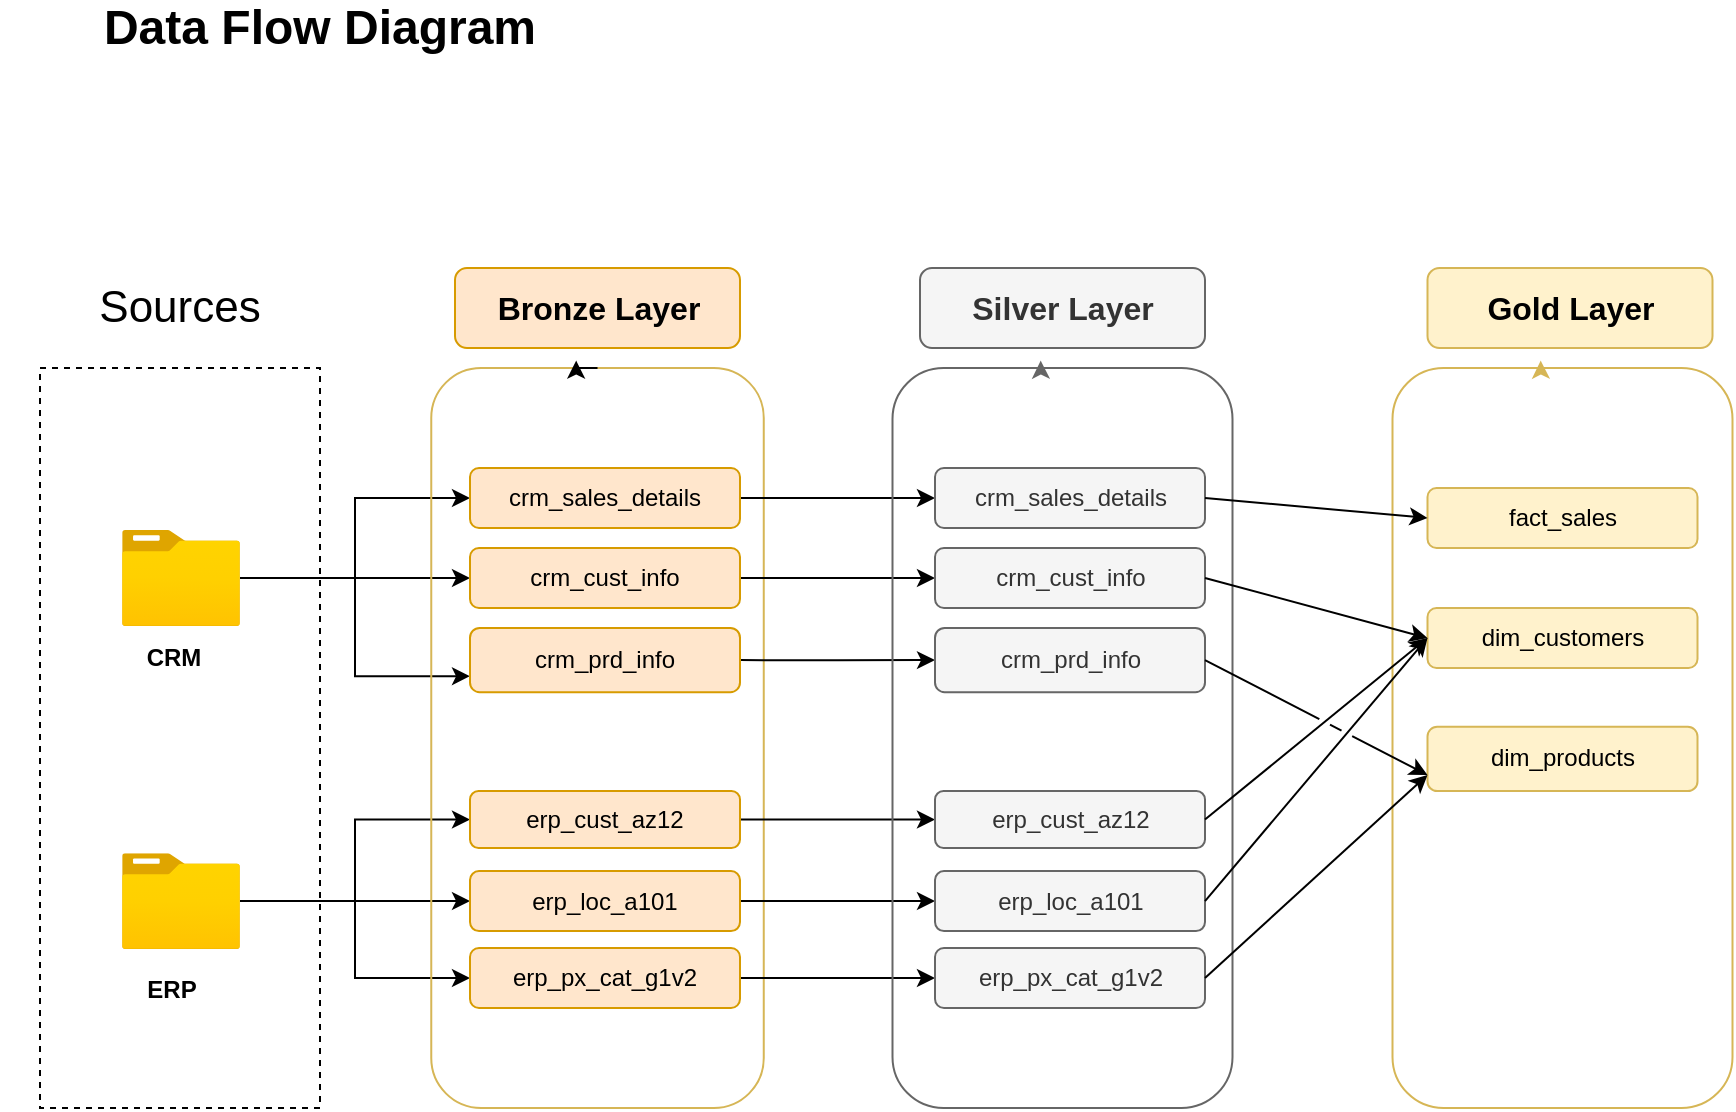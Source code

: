 <mxfile version="26.0.9">
  <diagram name="Page-1" id="8SAmYNXtpkGQ11YWcc8L">
    <mxGraphModel dx="1804" dy="761" grid="1" gridSize="10" guides="1" tooltips="1" connect="1" arrows="1" fold="1" page="1" pageScale="1" pageWidth="850" pageHeight="1100" math="0" shadow="0">
      <root>
        <mxCell id="0" />
        <mxCell id="1" parent="0" />
        <mxCell id="H7nxpd0ft--xDJzWJZUR-1" value="&lt;b&gt;&lt;font style=&quot;font-size: 24px;&quot;&gt;Data Flow Diagram&lt;/font&gt;&lt;/b&gt;" style="text;html=1;align=center;verticalAlign=middle;whiteSpace=wrap;rounded=0;" vertex="1" parent="1">
          <mxGeometry x="-10" y="30" width="320" as="geometry" />
        </mxCell>
        <mxCell id="H7nxpd0ft--xDJzWJZUR-3" value="" style="rounded=0;whiteSpace=wrap;html=1;fillColor=none;dashed=1;" vertex="1" parent="1">
          <mxGeometry x="10" y="200" width="140" height="370" as="geometry" />
        </mxCell>
        <mxCell id="H7nxpd0ft--xDJzWJZUR-4" value="&lt;font style=&quot;font-size: 22px;&quot;&gt;Sources&lt;/font&gt;" style="rounded=1;whiteSpace=wrap;html=1;strokeColor=none;" vertex="1" parent="1">
          <mxGeometry x="35" y="150" width="90" height="40" as="geometry" />
        </mxCell>
        <mxCell id="H7nxpd0ft--xDJzWJZUR-17" style="edgeStyle=orthogonalEdgeStyle;rounded=0;orthogonalLoop=1;jettySize=auto;html=1;entryX=0;entryY=0.5;entryDx=0;entryDy=0;" edge="1" parent="1" source="H7nxpd0ft--xDJzWJZUR-5" target="H7nxpd0ft--xDJzWJZUR-13">
          <mxGeometry relative="1" as="geometry" />
        </mxCell>
        <mxCell id="H7nxpd0ft--xDJzWJZUR-20" style="edgeStyle=orthogonalEdgeStyle;rounded=0;orthogonalLoop=1;jettySize=auto;html=1;" edge="1" parent="1" source="H7nxpd0ft--xDJzWJZUR-5" target="H7nxpd0ft--xDJzWJZUR-15">
          <mxGeometry relative="1" as="geometry" />
        </mxCell>
        <mxCell id="H7nxpd0ft--xDJzWJZUR-21" style="edgeStyle=orthogonalEdgeStyle;rounded=0;orthogonalLoop=1;jettySize=auto;html=1;entryX=0;entryY=0.75;entryDx=0;entryDy=0;" edge="1" parent="1" source="H7nxpd0ft--xDJzWJZUR-5" target="H7nxpd0ft--xDJzWJZUR-16">
          <mxGeometry relative="1" as="geometry" />
        </mxCell>
        <mxCell id="H7nxpd0ft--xDJzWJZUR-5" value="" style="image;aspect=fixed;html=1;points=[];align=center;fontSize=12;image=img/lib/azure2/general/Folder_Blank.svg;" vertex="1" parent="1">
          <mxGeometry x="51" y="281.06" width="59" height="47.88" as="geometry" />
        </mxCell>
        <mxCell id="H7nxpd0ft--xDJzWJZUR-6" value="&lt;b&gt;CRM&lt;/b&gt;" style="text;html=1;align=center;verticalAlign=middle;whiteSpace=wrap;rounded=0;" vertex="1" parent="1">
          <mxGeometry x="47.25" y="330" width="60" height="30" as="geometry" />
        </mxCell>
        <mxCell id="H7nxpd0ft--xDJzWJZUR-25" style="edgeStyle=orthogonalEdgeStyle;rounded=0;orthogonalLoop=1;jettySize=auto;html=1;entryX=0;entryY=0.5;entryDx=0;entryDy=0;" edge="1" parent="1" source="H7nxpd0ft--xDJzWJZUR-7" target="H7nxpd0ft--xDJzWJZUR-22">
          <mxGeometry relative="1" as="geometry" />
        </mxCell>
        <mxCell id="H7nxpd0ft--xDJzWJZUR-26" style="edgeStyle=orthogonalEdgeStyle;rounded=0;orthogonalLoop=1;jettySize=auto;html=1;entryX=0;entryY=0.5;entryDx=0;entryDy=0;" edge="1" parent="1" source="H7nxpd0ft--xDJzWJZUR-7" target="H7nxpd0ft--xDJzWJZUR-23">
          <mxGeometry relative="1" as="geometry" />
        </mxCell>
        <mxCell id="H7nxpd0ft--xDJzWJZUR-27" style="edgeStyle=orthogonalEdgeStyle;rounded=0;orthogonalLoop=1;jettySize=auto;html=1;entryX=0;entryY=0.5;entryDx=0;entryDy=0;" edge="1" parent="1" source="H7nxpd0ft--xDJzWJZUR-7" target="H7nxpd0ft--xDJzWJZUR-24">
          <mxGeometry relative="1" as="geometry" />
        </mxCell>
        <mxCell id="H7nxpd0ft--xDJzWJZUR-7" value="" style="image;aspect=fixed;html=1;points=[];align=center;fontSize=12;image=img/lib/azure2/general/Folder_Blank.svg;" vertex="1" parent="1">
          <mxGeometry x="51" y="442.6" width="59" height="47.89" as="geometry" />
        </mxCell>
        <mxCell id="H7nxpd0ft--xDJzWJZUR-9" value="&lt;b&gt;ERP&lt;/b&gt;" style="text;html=1;align=center;verticalAlign=middle;whiteSpace=wrap;rounded=0;" vertex="1" parent="1">
          <mxGeometry x="45.5" y="495.77" width="60" height="30" as="geometry" />
        </mxCell>
        <mxCell id="H7nxpd0ft--xDJzWJZUR-10" value="" style="rounded=1;whiteSpace=wrap;html=1;fillColor=none;strokeColor=#d6b656;" vertex="1" parent="1">
          <mxGeometry x="205.63" y="200" width="166.25" height="370" as="geometry" />
        </mxCell>
        <mxCell id="H7nxpd0ft--xDJzWJZUR-11" style="edgeStyle=orthogonalEdgeStyle;rounded=0;orthogonalLoop=1;jettySize=auto;html=1;exitX=0.5;exitY=0;exitDx=0;exitDy=0;entryX=0.436;entryY=-0.01;entryDx=0;entryDy=0;entryPerimeter=0;" edge="1" parent="1" source="H7nxpd0ft--xDJzWJZUR-10" target="H7nxpd0ft--xDJzWJZUR-10">
          <mxGeometry relative="1" as="geometry" />
        </mxCell>
        <mxCell id="H7nxpd0ft--xDJzWJZUR-12" value="&lt;font style=&quot;font-size: 16px;&quot;&gt;&lt;b style=&quot;&quot;&gt;Bronze Layer&lt;/b&gt;&lt;/font&gt;" style="rounded=1;whiteSpace=wrap;html=1;fillColor=#ffe6cc;strokeColor=#d79b00;" vertex="1" parent="1">
          <mxGeometry x="217.5" y="150" width="142.5" height="40" as="geometry" />
        </mxCell>
        <mxCell id="H7nxpd0ft--xDJzWJZUR-41" style="edgeStyle=orthogonalEdgeStyle;rounded=0;orthogonalLoop=1;jettySize=auto;html=1;" edge="1" parent="1" source="H7nxpd0ft--xDJzWJZUR-13" target="H7nxpd0ft--xDJzWJZUR-33">
          <mxGeometry relative="1" as="geometry" />
        </mxCell>
        <mxCell id="H7nxpd0ft--xDJzWJZUR-13" value="&lt;font&gt;crm_sales_details&lt;/font&gt;" style="rounded=1;whiteSpace=wrap;html=1;fillColor=#ffe6cc;strokeColor=#d79b00;" vertex="1" parent="1">
          <mxGeometry x="225" y="250" width="135" height="30" as="geometry" />
        </mxCell>
        <mxCell id="H7nxpd0ft--xDJzWJZUR-42" style="edgeStyle=orthogonalEdgeStyle;rounded=0;orthogonalLoop=1;jettySize=auto;html=1;exitX=1;exitY=0.5;exitDx=0;exitDy=0;" edge="1" parent="1" source="H7nxpd0ft--xDJzWJZUR-15" target="H7nxpd0ft--xDJzWJZUR-34">
          <mxGeometry relative="1" as="geometry" />
        </mxCell>
        <mxCell id="H7nxpd0ft--xDJzWJZUR-15" value="&lt;font&gt;crm_cust_info&lt;/font&gt;" style="rounded=1;whiteSpace=wrap;html=1;fillColor=#ffe6cc;strokeColor=#d79b00;" vertex="1" parent="1">
          <mxGeometry x="225" y="290" width="135" height="30" as="geometry" />
        </mxCell>
        <mxCell id="H7nxpd0ft--xDJzWJZUR-43" style="edgeStyle=orthogonalEdgeStyle;rounded=0;orthogonalLoop=1;jettySize=auto;html=1;exitX=1;exitY=0.5;exitDx=0;exitDy=0;" edge="1" parent="1" source="H7nxpd0ft--xDJzWJZUR-16" target="H7nxpd0ft--xDJzWJZUR-35">
          <mxGeometry relative="1" as="geometry" />
        </mxCell>
        <mxCell id="H7nxpd0ft--xDJzWJZUR-16" value="&lt;font&gt;crm_prd_info&lt;/font&gt;" style="rounded=1;whiteSpace=wrap;html=1;fillColor=#ffe6cc;strokeColor=#d79b00;" vertex="1" parent="1">
          <mxGeometry x="225" y="330" width="135" height="32.12" as="geometry" />
        </mxCell>
        <mxCell id="H7nxpd0ft--xDJzWJZUR-44" style="edgeStyle=orthogonalEdgeStyle;rounded=0;orthogonalLoop=1;jettySize=auto;html=1;exitX=1;exitY=0.5;exitDx=0;exitDy=0;entryX=0;entryY=0.5;entryDx=0;entryDy=0;" edge="1" parent="1" source="H7nxpd0ft--xDJzWJZUR-22" target="H7nxpd0ft--xDJzWJZUR-36">
          <mxGeometry relative="1" as="geometry" />
        </mxCell>
        <mxCell id="H7nxpd0ft--xDJzWJZUR-22" value="erp_cust_az12" style="rounded=1;whiteSpace=wrap;html=1;fillColor=#ffe6cc;strokeColor=#d79b00;" vertex="1" parent="1">
          <mxGeometry x="225" y="411.54" width="135" height="28.46" as="geometry" />
        </mxCell>
        <mxCell id="H7nxpd0ft--xDJzWJZUR-45" style="edgeStyle=orthogonalEdgeStyle;rounded=0;orthogonalLoop=1;jettySize=auto;html=1;exitX=1;exitY=0.5;exitDx=0;exitDy=0;" edge="1" parent="1" source="H7nxpd0ft--xDJzWJZUR-23" target="H7nxpd0ft--xDJzWJZUR-37">
          <mxGeometry relative="1" as="geometry" />
        </mxCell>
        <mxCell id="H7nxpd0ft--xDJzWJZUR-23" value="&lt;font&gt;erp_loc_a101&lt;/font&gt;" style="rounded=1;whiteSpace=wrap;html=1;fillColor=#ffe6cc;strokeColor=#d79b00;" vertex="1" parent="1">
          <mxGeometry x="225" y="451.54" width="135" height="30" as="geometry" />
        </mxCell>
        <mxCell id="H7nxpd0ft--xDJzWJZUR-46" style="edgeStyle=orthogonalEdgeStyle;rounded=0;orthogonalLoop=1;jettySize=auto;html=1;exitX=1;exitY=0.5;exitDx=0;exitDy=0;" edge="1" parent="1" source="H7nxpd0ft--xDJzWJZUR-24" target="H7nxpd0ft--xDJzWJZUR-38">
          <mxGeometry relative="1" as="geometry" />
        </mxCell>
        <mxCell id="H7nxpd0ft--xDJzWJZUR-24" value="&lt;font&gt;erp_px_cat_g1v2&lt;/font&gt;" style="rounded=1;whiteSpace=wrap;html=1;fillColor=#ffe6cc;strokeColor=#d79b00;" vertex="1" parent="1">
          <mxGeometry x="225" y="490" width="135" height="30" as="geometry" />
        </mxCell>
        <mxCell id="H7nxpd0ft--xDJzWJZUR-28" style="edgeStyle=orthogonalEdgeStyle;rounded=0;orthogonalLoop=1;jettySize=auto;html=1;exitX=0.5;exitY=1;exitDx=0;exitDy=0;" edge="1" parent="1" source="H7nxpd0ft--xDJzWJZUR-16" target="H7nxpd0ft--xDJzWJZUR-16">
          <mxGeometry relative="1" as="geometry" />
        </mxCell>
        <mxCell id="H7nxpd0ft--xDJzWJZUR-29" style="edgeStyle=orthogonalEdgeStyle;rounded=0;orthogonalLoop=1;jettySize=auto;html=1;exitX=0.5;exitY=1;exitDx=0;exitDy=0;" edge="1" parent="1" source="H7nxpd0ft--xDJzWJZUR-24" target="H7nxpd0ft--xDJzWJZUR-24">
          <mxGeometry relative="1" as="geometry" />
        </mxCell>
        <mxCell id="H7nxpd0ft--xDJzWJZUR-30" value="" style="rounded=1;whiteSpace=wrap;html=1;fillColor=none;fontColor=#333333;strokeColor=#666666;" vertex="1" parent="1">
          <mxGeometry x="436.25" y="200" width="170" height="370" as="geometry" />
        </mxCell>
        <mxCell id="H7nxpd0ft--xDJzWJZUR-31" style="edgeStyle=orthogonalEdgeStyle;rounded=0;orthogonalLoop=1;jettySize=auto;html=1;exitX=0.5;exitY=0;exitDx=0;exitDy=0;entryX=0.436;entryY=-0.01;entryDx=0;entryDy=0;entryPerimeter=0;fillColor=#f5f5f5;strokeColor=#666666;" edge="1" parent="1" source="H7nxpd0ft--xDJzWJZUR-30" target="H7nxpd0ft--xDJzWJZUR-30">
          <mxGeometry relative="1" as="geometry" />
        </mxCell>
        <mxCell id="H7nxpd0ft--xDJzWJZUR-32" value="&lt;font style=&quot;font-size: 16px;&quot;&gt;&lt;b style=&quot;&quot;&gt;Silver Layer&lt;/b&gt;&lt;/font&gt;" style="rounded=1;whiteSpace=wrap;html=1;fillColor=#f5f5f5;strokeColor=#666666;fontColor=#333333;" vertex="1" parent="1">
          <mxGeometry x="450" y="150" width="142.5" height="40" as="geometry" />
        </mxCell>
        <mxCell id="H7nxpd0ft--xDJzWJZUR-33" value="&lt;font&gt;crm_sales_details&lt;/font&gt;" style="rounded=1;whiteSpace=wrap;html=1;fillColor=#f5f5f5;strokeColor=#666666;fontColor=#333333;" vertex="1" parent="1">
          <mxGeometry x="457.5" y="250" width="135" height="30" as="geometry" />
        </mxCell>
        <mxCell id="H7nxpd0ft--xDJzWJZUR-34" value="&lt;font&gt;crm_cust_info&lt;/font&gt;" style="rounded=1;whiteSpace=wrap;html=1;fillColor=#f5f5f5;strokeColor=#666666;fontColor=#333333;" vertex="1" parent="1">
          <mxGeometry x="457.5" y="290" width="135" height="30" as="geometry" />
        </mxCell>
        <mxCell id="H7nxpd0ft--xDJzWJZUR-35" value="&lt;font&gt;crm_prd_info&lt;/font&gt;" style="rounded=1;whiteSpace=wrap;html=1;fillColor=#f5f5f5;strokeColor=#666666;fontColor=#333333;" vertex="1" parent="1">
          <mxGeometry x="457.5" y="330" width="135" height="32.12" as="geometry" />
        </mxCell>
        <mxCell id="H7nxpd0ft--xDJzWJZUR-36" value="erp_cust_az12" style="rounded=1;whiteSpace=wrap;html=1;fillColor=#f5f5f5;strokeColor=#666666;fontColor=#333333;" vertex="1" parent="1">
          <mxGeometry x="457.5" y="411.54" width="135" height="28.46" as="geometry" />
        </mxCell>
        <mxCell id="H7nxpd0ft--xDJzWJZUR-37" value="&lt;font&gt;erp_loc_a101&lt;/font&gt;" style="rounded=1;whiteSpace=wrap;html=1;fillColor=#f5f5f5;strokeColor=#666666;fontColor=#333333;" vertex="1" parent="1">
          <mxGeometry x="457.5" y="451.54" width="135" height="30" as="geometry" />
        </mxCell>
        <mxCell id="H7nxpd0ft--xDJzWJZUR-38" value="&lt;font&gt;erp_px_cat_g1v2&lt;/font&gt;" style="rounded=1;whiteSpace=wrap;html=1;fillColor=#f5f5f5;strokeColor=#666666;fontColor=#333333;" vertex="1" parent="1">
          <mxGeometry x="457.5" y="490" width="135" height="30" as="geometry" />
        </mxCell>
        <mxCell id="H7nxpd0ft--xDJzWJZUR-39" style="edgeStyle=orthogonalEdgeStyle;rounded=0;orthogonalLoop=1;jettySize=auto;html=1;exitX=0.5;exitY=1;exitDx=0;exitDy=0;fillColor=#f5f5f5;strokeColor=#666666;" edge="1" parent="1" source="H7nxpd0ft--xDJzWJZUR-35" target="H7nxpd0ft--xDJzWJZUR-35">
          <mxGeometry relative="1" as="geometry" />
        </mxCell>
        <mxCell id="H7nxpd0ft--xDJzWJZUR-40" style="edgeStyle=orthogonalEdgeStyle;rounded=0;orthogonalLoop=1;jettySize=auto;html=1;exitX=0.5;exitY=1;exitDx=0;exitDy=0;fillColor=#f5f5f5;strokeColor=#666666;" edge="1" parent="1" source="H7nxpd0ft--xDJzWJZUR-38" target="H7nxpd0ft--xDJzWJZUR-38">
          <mxGeometry relative="1" as="geometry" />
        </mxCell>
        <mxCell id="H7nxpd0ft--xDJzWJZUR-49" value="" style="rounded=1;whiteSpace=wrap;html=1;fillColor=none;strokeColor=#d6b656;" vertex="1" parent="1">
          <mxGeometry x="686.25" y="200" width="170" height="370" as="geometry" />
        </mxCell>
        <mxCell id="H7nxpd0ft--xDJzWJZUR-50" style="edgeStyle=orthogonalEdgeStyle;rounded=0;orthogonalLoop=1;jettySize=auto;html=1;exitX=0.5;exitY=0;exitDx=0;exitDy=0;entryX=0.436;entryY=-0.01;entryDx=0;entryDy=0;entryPerimeter=0;fillColor=#fff2cc;strokeColor=#d6b656;" edge="1" parent="1" source="H7nxpd0ft--xDJzWJZUR-49" target="H7nxpd0ft--xDJzWJZUR-49">
          <mxGeometry relative="1" as="geometry" />
        </mxCell>
        <mxCell id="H7nxpd0ft--xDJzWJZUR-51" value="&lt;font style=&quot;font-size: 16px;&quot;&gt;&lt;b style=&quot;&quot;&gt;Gold Layer&lt;/b&gt;&lt;/font&gt;" style="rounded=1;whiteSpace=wrap;html=1;fillColor=#fff2cc;strokeColor=#d6b656;" vertex="1" parent="1">
          <mxGeometry x="703.75" y="150" width="142.5" height="40" as="geometry" />
        </mxCell>
        <mxCell id="H7nxpd0ft--xDJzWJZUR-52" value="&lt;font&gt;fact_sales&lt;/font&gt;" style="rounded=1;whiteSpace=wrap;html=1;fillColor=#fff2cc;strokeColor=#d6b656;" vertex="1" parent="1">
          <mxGeometry x="703.75" y="260" width="135" height="30" as="geometry" />
        </mxCell>
        <mxCell id="H7nxpd0ft--xDJzWJZUR-53" value="&lt;font&gt;dim_customers&lt;/font&gt;" style="rounded=1;whiteSpace=wrap;html=1;fillColor=#fff2cc;strokeColor=#d6b656;" vertex="1" parent="1">
          <mxGeometry x="703.75" y="320" width="135" height="30" as="geometry" />
        </mxCell>
        <mxCell id="H7nxpd0ft--xDJzWJZUR-54" value="&lt;font&gt;dim_products&lt;/font&gt;" style="rounded=1;whiteSpace=wrap;html=1;fillColor=#fff2cc;strokeColor=#d6b656;" vertex="1" parent="1">
          <mxGeometry x="703.75" y="379.42" width="135" height="32.12" as="geometry" />
        </mxCell>
        <mxCell id="H7nxpd0ft--xDJzWJZUR-58" style="edgeStyle=orthogonalEdgeStyle;rounded=0;orthogonalLoop=1;jettySize=auto;html=1;exitX=0.5;exitY=1;exitDx=0;exitDy=0;fillColor=#fff2cc;strokeColor=#d6b656;jumpStyle=gap;" edge="1" parent="1" source="H7nxpd0ft--xDJzWJZUR-54" target="H7nxpd0ft--xDJzWJZUR-54">
          <mxGeometry relative="1" as="geometry" />
        </mxCell>
        <mxCell id="H7nxpd0ft--xDJzWJZUR-60" value="" style="endArrow=classic;html=1;rounded=0;exitX=1;exitY=0.5;exitDx=0;exitDy=0;entryX=0;entryY=0.5;entryDx=0;entryDy=0;jumpStyle=gap;" edge="1" parent="1" source="H7nxpd0ft--xDJzWJZUR-33" target="H7nxpd0ft--xDJzWJZUR-52">
          <mxGeometry width="50" height="50" relative="1" as="geometry">
            <mxPoint x="400" y="390" as="sourcePoint" />
            <mxPoint x="450" y="340" as="targetPoint" />
          </mxGeometry>
        </mxCell>
        <mxCell id="H7nxpd0ft--xDJzWJZUR-64" value="" style="endArrow=classic;html=1;rounded=0;exitX=1;exitY=0.5;exitDx=0;exitDy=0;entryX=0;entryY=0.5;entryDx=0;entryDy=0;jumpStyle=gap;" edge="1" parent="1" source="H7nxpd0ft--xDJzWJZUR-34" target="H7nxpd0ft--xDJzWJZUR-53">
          <mxGeometry width="50" height="50" relative="1" as="geometry">
            <mxPoint x="620" y="350" as="sourcePoint" />
            <mxPoint x="670" y="300" as="targetPoint" />
          </mxGeometry>
        </mxCell>
        <mxCell id="H7nxpd0ft--xDJzWJZUR-65" value="" style="endArrow=classic;html=1;rounded=0;exitX=1;exitY=0.5;exitDx=0;exitDy=0;entryX=0;entryY=0.5;entryDx=0;entryDy=0;jumpStyle=gap;" edge="1" parent="1" source="H7nxpd0ft--xDJzWJZUR-36" target="H7nxpd0ft--xDJzWJZUR-53">
          <mxGeometry width="50" height="50" relative="1" as="geometry">
            <mxPoint x="610" y="420" as="sourcePoint" />
            <mxPoint x="660" y="370" as="targetPoint" />
          </mxGeometry>
        </mxCell>
        <mxCell id="H7nxpd0ft--xDJzWJZUR-66" value="" style="endArrow=classic;html=1;rounded=0;exitX=1;exitY=0.5;exitDx=0;exitDy=0;entryX=0;entryY=0.5;entryDx=0;entryDy=0;jumpStyle=gap;" edge="1" parent="1" source="H7nxpd0ft--xDJzWJZUR-37" target="H7nxpd0ft--xDJzWJZUR-53">
          <mxGeometry width="50" height="50" relative="1" as="geometry">
            <mxPoint x="620" y="450" as="sourcePoint" />
            <mxPoint x="670" y="400" as="targetPoint" />
          </mxGeometry>
        </mxCell>
        <mxCell id="H7nxpd0ft--xDJzWJZUR-67" value="" style="endArrow=classic;html=1;rounded=0;exitX=1;exitY=0.5;exitDx=0;exitDy=0;entryX=0;entryY=0.75;entryDx=0;entryDy=0;jumpStyle=gap;" edge="1" parent="1" source="H7nxpd0ft--xDJzWJZUR-35" target="H7nxpd0ft--xDJzWJZUR-54">
          <mxGeometry width="50" height="50" relative="1" as="geometry">
            <mxPoint x="630" y="530" as="sourcePoint" />
            <mxPoint x="680" y="480" as="targetPoint" />
          </mxGeometry>
        </mxCell>
        <mxCell id="H7nxpd0ft--xDJzWJZUR-68" value="" style="endArrow=classic;html=1;rounded=0;exitX=1;exitY=0.5;exitDx=0;exitDy=0;entryX=0;entryY=0.75;entryDx=0;entryDy=0;jumpStyle=gap;" edge="1" parent="1" source="H7nxpd0ft--xDJzWJZUR-38" target="H7nxpd0ft--xDJzWJZUR-54">
          <mxGeometry width="50" height="50" relative="1" as="geometry">
            <mxPoint x="640" y="480" as="sourcePoint" />
            <mxPoint x="690" y="430" as="targetPoint" />
          </mxGeometry>
        </mxCell>
      </root>
    </mxGraphModel>
  </diagram>
</mxfile>
